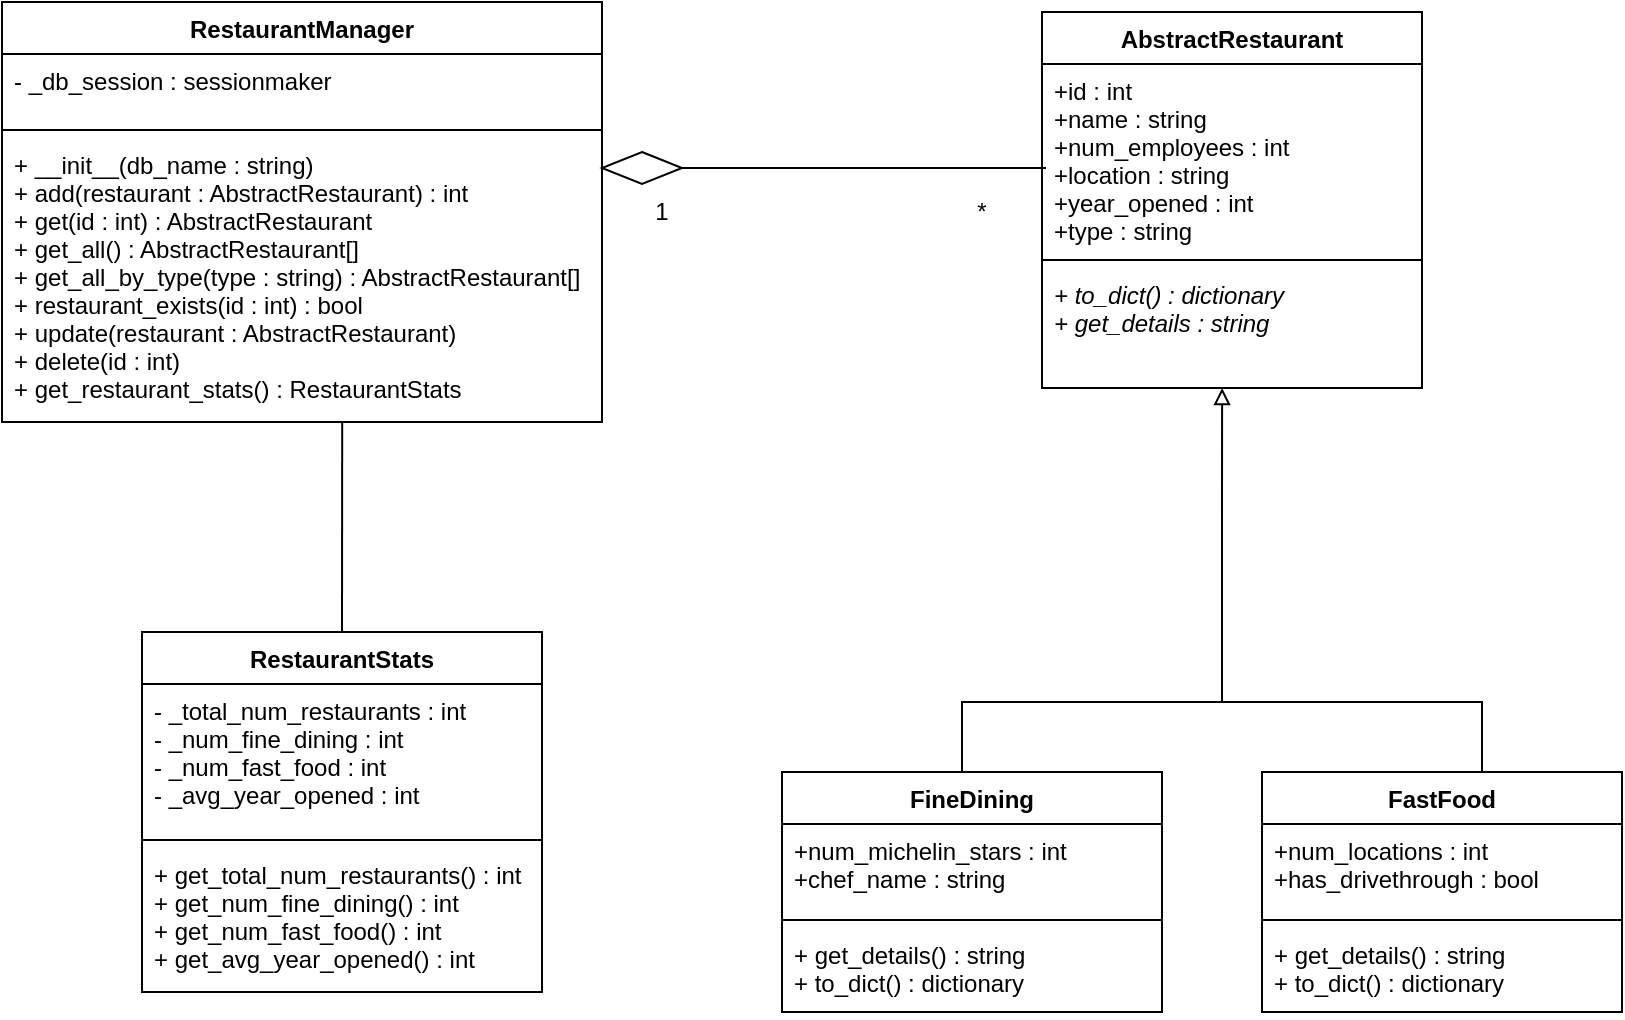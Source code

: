 <mxfile version="12.3.7" type="device" pages="1"><diagram id="XDSmFVNLtnMhwdLDc996" name="Page-1"><mxGraphModel dx="1408" dy="759" grid="1" gridSize="10" guides="1" tooltips="1" connect="1" arrows="1" fold="1" page="1" pageScale="1" pageWidth="850" pageHeight="1100" math="0" shadow="0"><root><mxCell id="0"/><mxCell id="1" parent="0"/><mxCell id="_K2x9zv4cXrPOQFSSV1--1" value="AbstractRestaurant" style="swimlane;fontStyle=1;align=center;verticalAlign=top;childLayout=stackLayout;horizontal=1;startSize=26;horizontalStack=0;resizeParent=1;resizeParentMax=0;resizeLast=0;collapsible=1;marginBottom=0;" parent="1" vertex="1"><mxGeometry x="540" y="130" width="190" height="188" as="geometry"/></mxCell><mxCell id="_K2x9zv4cXrPOQFSSV1--2" value="+id : int&#10;+name : string&#10;+num_employees : int&#10;+location : string&#10;+year_opened : int&#10;+type : string" style="text;strokeColor=none;fillColor=none;align=left;verticalAlign=top;spacingLeft=4;spacingRight=4;overflow=hidden;rotatable=0;points=[[0,0.5],[1,0.5]];portConstraint=eastwest;" parent="_K2x9zv4cXrPOQFSSV1--1" vertex="1"><mxGeometry y="26" width="190" height="94" as="geometry"/></mxCell><mxCell id="_K2x9zv4cXrPOQFSSV1--3" value="" style="line;strokeWidth=1;fillColor=none;align=left;verticalAlign=middle;spacingTop=-1;spacingLeft=3;spacingRight=3;rotatable=0;labelPosition=right;points=[];portConstraint=eastwest;" parent="_K2x9zv4cXrPOQFSSV1--1" vertex="1"><mxGeometry y="120" width="190" height="8" as="geometry"/></mxCell><mxCell id="_K2x9zv4cXrPOQFSSV1--10" value="+ to_dict() : dictionary&#10;+ get_details : string" style="text;strokeColor=none;fillColor=none;align=left;verticalAlign=top;spacingLeft=4;spacingRight=4;overflow=hidden;rotatable=0;points=[[0,0.5],[1,0.5]];portConstraint=eastwest;fontStyle=2" parent="_K2x9zv4cXrPOQFSSV1--1" vertex="1"><mxGeometry y="128" width="190" height="60" as="geometry"/></mxCell><mxCell id="_K2x9zv4cXrPOQFSSV1--5" value="FineDining" style="swimlane;fontStyle=1;align=center;verticalAlign=top;childLayout=stackLayout;horizontal=1;startSize=26;horizontalStack=0;resizeParent=1;resizeParentMax=0;resizeLast=0;collapsible=1;marginBottom=0;" parent="1" vertex="1"><mxGeometry x="410" y="510" width="190" height="120" as="geometry"/></mxCell><mxCell id="_K2x9zv4cXrPOQFSSV1--6" value="+num_michelin_stars : int&#10;+chef_name : string" style="text;strokeColor=none;fillColor=none;align=left;verticalAlign=top;spacingLeft=4;spacingRight=4;overflow=hidden;rotatable=0;points=[[0,0.5],[1,0.5]];portConstraint=eastwest;" parent="_K2x9zv4cXrPOQFSSV1--5" vertex="1"><mxGeometry y="26" width="190" height="44" as="geometry"/></mxCell><mxCell id="_K2x9zv4cXrPOQFSSV1--7" value="" style="line;strokeWidth=1;fillColor=none;align=left;verticalAlign=middle;spacingTop=-1;spacingLeft=3;spacingRight=3;rotatable=0;labelPosition=right;points=[];portConstraint=eastwest;" parent="_K2x9zv4cXrPOQFSSV1--5" vertex="1"><mxGeometry y="70" width="190" height="8" as="geometry"/></mxCell><mxCell id="_K2x9zv4cXrPOQFSSV1--8" value="+ get_details() : string&#10;+ to_dict() : dictionary" style="text;strokeColor=none;fillColor=none;align=left;verticalAlign=top;spacingLeft=4;spacingRight=4;overflow=hidden;rotatable=0;points=[[0,0.5],[1,0.5]];portConstraint=eastwest;" parent="_K2x9zv4cXrPOQFSSV1--5" vertex="1"><mxGeometry y="78" width="190" height="42" as="geometry"/></mxCell><mxCell id="_K2x9zv4cXrPOQFSSV1--11" value="FastFood" style="swimlane;fontStyle=1;align=center;verticalAlign=top;childLayout=stackLayout;horizontal=1;startSize=26;horizontalStack=0;resizeParent=1;resizeParentMax=0;resizeLast=0;collapsible=1;marginBottom=0;" parent="1" vertex="1"><mxGeometry x="650" y="510" width="180" height="120" as="geometry"/></mxCell><mxCell id="_K2x9zv4cXrPOQFSSV1--12" value="+num_locations : int&#10;+has_drivethrough : bool" style="text;strokeColor=none;fillColor=none;align=left;verticalAlign=top;spacingLeft=4;spacingRight=4;overflow=hidden;rotatable=0;points=[[0,0.5],[1,0.5]];portConstraint=eastwest;" parent="_K2x9zv4cXrPOQFSSV1--11" vertex="1"><mxGeometry y="26" width="180" height="44" as="geometry"/></mxCell><mxCell id="_K2x9zv4cXrPOQFSSV1--13" value="" style="line;strokeWidth=1;fillColor=none;align=left;verticalAlign=middle;spacingTop=-1;spacingLeft=3;spacingRight=3;rotatable=0;labelPosition=right;points=[];portConstraint=eastwest;" parent="_K2x9zv4cXrPOQFSSV1--11" vertex="1"><mxGeometry y="70" width="180" height="8" as="geometry"/></mxCell><mxCell id="_K2x9zv4cXrPOQFSSV1--14" value="+ get_details() : string&#10;+ to_dict() : dictionary" style="text;strokeColor=none;fillColor=none;align=left;verticalAlign=top;spacingLeft=4;spacingRight=4;overflow=hidden;rotatable=0;points=[[0,0.5],[1,0.5]];portConstraint=eastwest;" parent="_K2x9zv4cXrPOQFSSV1--11" vertex="1"><mxGeometry y="78" width="180" height="42" as="geometry"/></mxCell><mxCell id="_K2x9zv4cXrPOQFSSV1--20" style="edgeStyle=orthogonalEdgeStyle;rounded=0;orthogonalLoop=1;jettySize=auto;html=1;exitX=0;exitY=0.5;exitDx=0;exitDy=0;exitPerimeter=0;entryX=0.474;entryY=1;entryDx=0;entryDy=0;entryPerimeter=0;endArrow=block;endFill=0;" parent="1" source="_K2x9zv4cXrPOQFSSV1--18" target="_K2x9zv4cXrPOQFSSV1--10" edge="1"><mxGeometry relative="1" as="geometry"/></mxCell><mxCell id="_K2x9zv4cXrPOQFSSV1--18" value="" style="strokeWidth=1;html=1;shape=mxgraph.flowchart.annotation_2;align=left;labelPosition=right;pointerEvents=1;direction=south;" parent="1" vertex="1"><mxGeometry x="500" y="440" width="260" height="70" as="geometry"/></mxCell><mxCell id="_K2x9zv4cXrPOQFSSV1--22" value="RestaurantManager" style="swimlane;fontStyle=1;align=center;verticalAlign=top;childLayout=stackLayout;horizontal=1;startSize=26;horizontalStack=0;resizeParent=1;resizeParentMax=0;resizeLast=0;collapsible=1;marginBottom=0;strokeWidth=1;" parent="1" vertex="1"><mxGeometry x="20" y="125" width="300" height="210" as="geometry"/></mxCell><mxCell id="_K2x9zv4cXrPOQFSSV1--23" value="- _db_session : sessionmaker" style="text;strokeColor=none;fillColor=none;align=left;verticalAlign=top;spacingLeft=4;spacingRight=4;overflow=hidden;rotatable=0;points=[[0,0.5],[1,0.5]];portConstraint=eastwest;" parent="_K2x9zv4cXrPOQFSSV1--22" vertex="1"><mxGeometry y="26" width="300" height="34" as="geometry"/></mxCell><mxCell id="_K2x9zv4cXrPOQFSSV1--24" value="" style="line;strokeWidth=1;fillColor=none;align=left;verticalAlign=middle;spacingTop=-1;spacingLeft=3;spacingRight=3;rotatable=0;labelPosition=right;points=[];portConstraint=eastwest;" parent="_K2x9zv4cXrPOQFSSV1--22" vertex="1"><mxGeometry y="60" width="300" height="8" as="geometry"/></mxCell><mxCell id="_K2x9zv4cXrPOQFSSV1--25" value="+ __init__(db_name : string)&#10;+ add(restaurant : AbstractRestaurant) : int&#10;+ get(id : int) : AbstractRestaurant&#10;+ get_all() : AbstractRestaurant[]&#10;+ get_all_by_type(type : string) : AbstractRestaurant[]&#10;+ restaurant_exists(id : int) : bool&#10;+ update(restaurant : AbstractRestaurant)&#10;+ delete(id : int)&#10;+ get_restaurant_stats() : RestaurantStats" style="text;strokeColor=none;fillColor=none;align=left;verticalAlign=top;spacingLeft=4;spacingRight=4;overflow=hidden;rotatable=0;points=[[0,0.5],[1,0.5]];portConstraint=eastwest;" parent="_K2x9zv4cXrPOQFSSV1--22" vertex="1"><mxGeometry y="68" width="300" height="142" as="geometry"/></mxCell><mxCell id="_K2x9zv4cXrPOQFSSV1--32" value="" style="rhombus;whiteSpace=wrap;html=1;strokeWidth=1;" parent="1" vertex="1"><mxGeometry x="320" y="200" width="40" height="16" as="geometry"/></mxCell><mxCell id="_K2x9zv4cXrPOQFSSV1--33" value="" style="endArrow=none;html=1;exitX=1;exitY=0.5;exitDx=0;exitDy=0;" parent="1" source="_K2x9zv4cXrPOQFSSV1--32" edge="1"><mxGeometry width="50" height="50" relative="1" as="geometry"><mxPoint x="460" y="320" as="sourcePoint"/><mxPoint x="542" y="208" as="targetPoint"/></mxGeometry></mxCell><mxCell id="_K2x9zv4cXrPOQFSSV1--34" value="1" style="text;html=1;strokeColor=none;fillColor=none;align=center;verticalAlign=middle;whiteSpace=wrap;rounded=0;" parent="1" vertex="1"><mxGeometry x="330" y="220" width="40" height="20" as="geometry"/></mxCell><mxCell id="_K2x9zv4cXrPOQFSSV1--35" value="*" style="text;html=1;strokeColor=none;fillColor=none;align=center;verticalAlign=middle;whiteSpace=wrap;rounded=0;" parent="1" vertex="1"><mxGeometry x="490" y="220" width="40" height="20" as="geometry"/></mxCell><mxCell id="_K2x9zv4cXrPOQFSSV1--36" value="RestaurantStats" style="swimlane;fontStyle=1;align=center;verticalAlign=top;childLayout=stackLayout;horizontal=1;startSize=26;horizontalStack=0;resizeParent=1;resizeParentMax=0;resizeLast=0;collapsible=1;marginBottom=0;strokeWidth=1;" parent="1" vertex="1"><mxGeometry x="90" y="440" width="200" height="180" as="geometry"/></mxCell><mxCell id="_K2x9zv4cXrPOQFSSV1--37" value="- _total_num_restaurants : int&#10;- _num_fine_dining : int&#10;- _num_fast_food : int&#10;- _avg_year_opened : int" style="text;strokeColor=none;fillColor=none;align=left;verticalAlign=top;spacingLeft=4;spacingRight=4;overflow=hidden;rotatable=0;points=[[0,0.5],[1,0.5]];portConstraint=eastwest;" parent="_K2x9zv4cXrPOQFSSV1--36" vertex="1"><mxGeometry y="26" width="200" height="74" as="geometry"/></mxCell><mxCell id="_K2x9zv4cXrPOQFSSV1--38" value="" style="line;strokeWidth=1;fillColor=none;align=left;verticalAlign=middle;spacingTop=-1;spacingLeft=3;spacingRight=3;rotatable=0;labelPosition=right;points=[];portConstraint=eastwest;" parent="_K2x9zv4cXrPOQFSSV1--36" vertex="1"><mxGeometry y="100" width="200" height="8" as="geometry"/></mxCell><mxCell id="_K2x9zv4cXrPOQFSSV1--39" value="+ get_total_num_restaurants() : int&#10;+ get_num_fine_dining() : int&#10;+ get_num_fast_food() : int&#10;+ get_avg_year_opened() : int" style="text;strokeColor=none;fillColor=none;align=left;verticalAlign=top;spacingLeft=4;spacingRight=4;overflow=hidden;rotatable=0;points=[[0,0.5],[1,0.5]];portConstraint=eastwest;" parent="_K2x9zv4cXrPOQFSSV1--36" vertex="1"><mxGeometry y="108" width="200" height="72" as="geometry"/></mxCell><mxCell id="_K2x9zv4cXrPOQFSSV1--40" value="" style="endArrow=none;html=1;exitX=0.5;exitY=0;exitDx=0;exitDy=0;entryX=0.567;entryY=1;entryDx=0;entryDy=0;entryPerimeter=0;" parent="1" source="_K2x9zv4cXrPOQFSSV1--36" target="_K2x9zv4cXrPOQFSSV1--25" edge="1"><mxGeometry width="50" height="50" relative="1" as="geometry"><mxPoint x="190" y="750" as="sourcePoint"/><mxPoint x="240" y="700" as="targetPoint"/></mxGeometry></mxCell></root></mxGraphModel></diagram></mxfile>